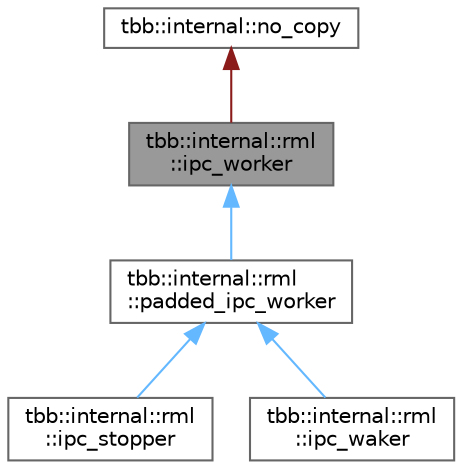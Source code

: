 digraph "tbb::internal::rml::ipc_worker"
{
 // LATEX_PDF_SIZE
  bgcolor="transparent";
  edge [fontname=Helvetica,fontsize=10,labelfontname=Helvetica,labelfontsize=10];
  node [fontname=Helvetica,fontsize=10,shape=box,height=0.2,width=0.4];
  Node1 [id="Node000001",label="tbb::internal::rml\l::ipc_worker",height=0.2,width=0.4,color="gray40", fillcolor="grey60", style="filled", fontcolor="black",tooltip=" "];
  Node2 -> Node1 [id="edge1_Node000001_Node000002",dir="back",color="firebrick4",style="solid",tooltip=" "];
  Node2 [id="Node000002",label="tbb::internal::no_copy",height=0.2,width=0.4,color="gray40", fillcolor="white", style="filled",tooltip=" "];
  Node1 -> Node3 [id="edge2_Node000001_Node000003",dir="back",color="steelblue1",style="solid",tooltip=" "];
  Node3 [id="Node000003",label="tbb::internal::rml\l::padded_ipc_worker",height=0.2,width=0.4,color="gray40", fillcolor="white", style="filled",URL="$classtbb_1_1internal_1_1rml_1_1padded__ipc__worker.html",tooltip=" "];
  Node3 -> Node4 [id="edge3_Node000003_Node000004",dir="back",color="steelblue1",style="solid",tooltip=" "];
  Node4 [id="Node000004",label="tbb::internal::rml\l::ipc_stopper",height=0.2,width=0.4,color="gray40", fillcolor="white", style="filled",URL="$classtbb_1_1internal_1_1rml_1_1ipc__stopper.html",tooltip=" "];
  Node3 -> Node5 [id="edge4_Node000003_Node000005",dir="back",color="steelblue1",style="solid",tooltip=" "];
  Node5 [id="Node000005",label="tbb::internal::rml\l::ipc_waker",height=0.2,width=0.4,color="gray40", fillcolor="white", style="filled",URL="$classtbb_1_1internal_1_1rml_1_1ipc__waker.html",tooltip=" "];
}
